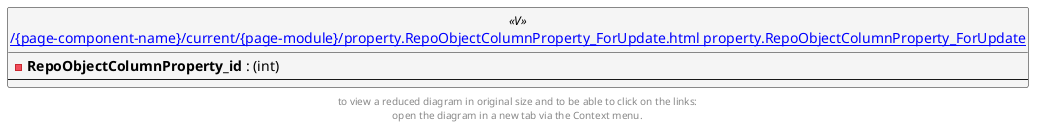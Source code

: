@startuml
'Left to right direction
top to bottom direction
hide circle
'avoide "." issues:
set namespaceSeparator none


skinparam class {
  BackgroundColor White
  BackgroundColor<<FN>> Yellow
  BackgroundColor<<FS>> Yellow
  BackgroundColor<<FT>> LightGray
  BackgroundColor<<IF>> Yellow
  BackgroundColor<<IS>> Yellow
  BackgroundColor<<P>> Aqua
  BackgroundColor<<PC>> Aqua
  BackgroundColor<<SN>> Yellow
  BackgroundColor<<SO>> SlateBlue
  BackgroundColor<<TF>> LightGray
  BackgroundColor<<TR>> Tomato
  BackgroundColor<<U>> White
  BackgroundColor<<V>> WhiteSmoke
  BackgroundColor<<X>> Aqua
}


entity "[[{site-url}/{page-component-name}/current/{page-module}/property.RepoObjectColumnProperty_ForUpdate.html property.RepoObjectColumnProperty_ForUpdate]]" as property.RepoObjectColumnProperty_ForUpdate << V >> {
  - **RepoObjectColumnProperty_id** : (int)
  --
}


footer
to view a reduced diagram in original size and to be able to click on the links:
open the diagram in a new tab via the Context menu.
end footer

@enduml

